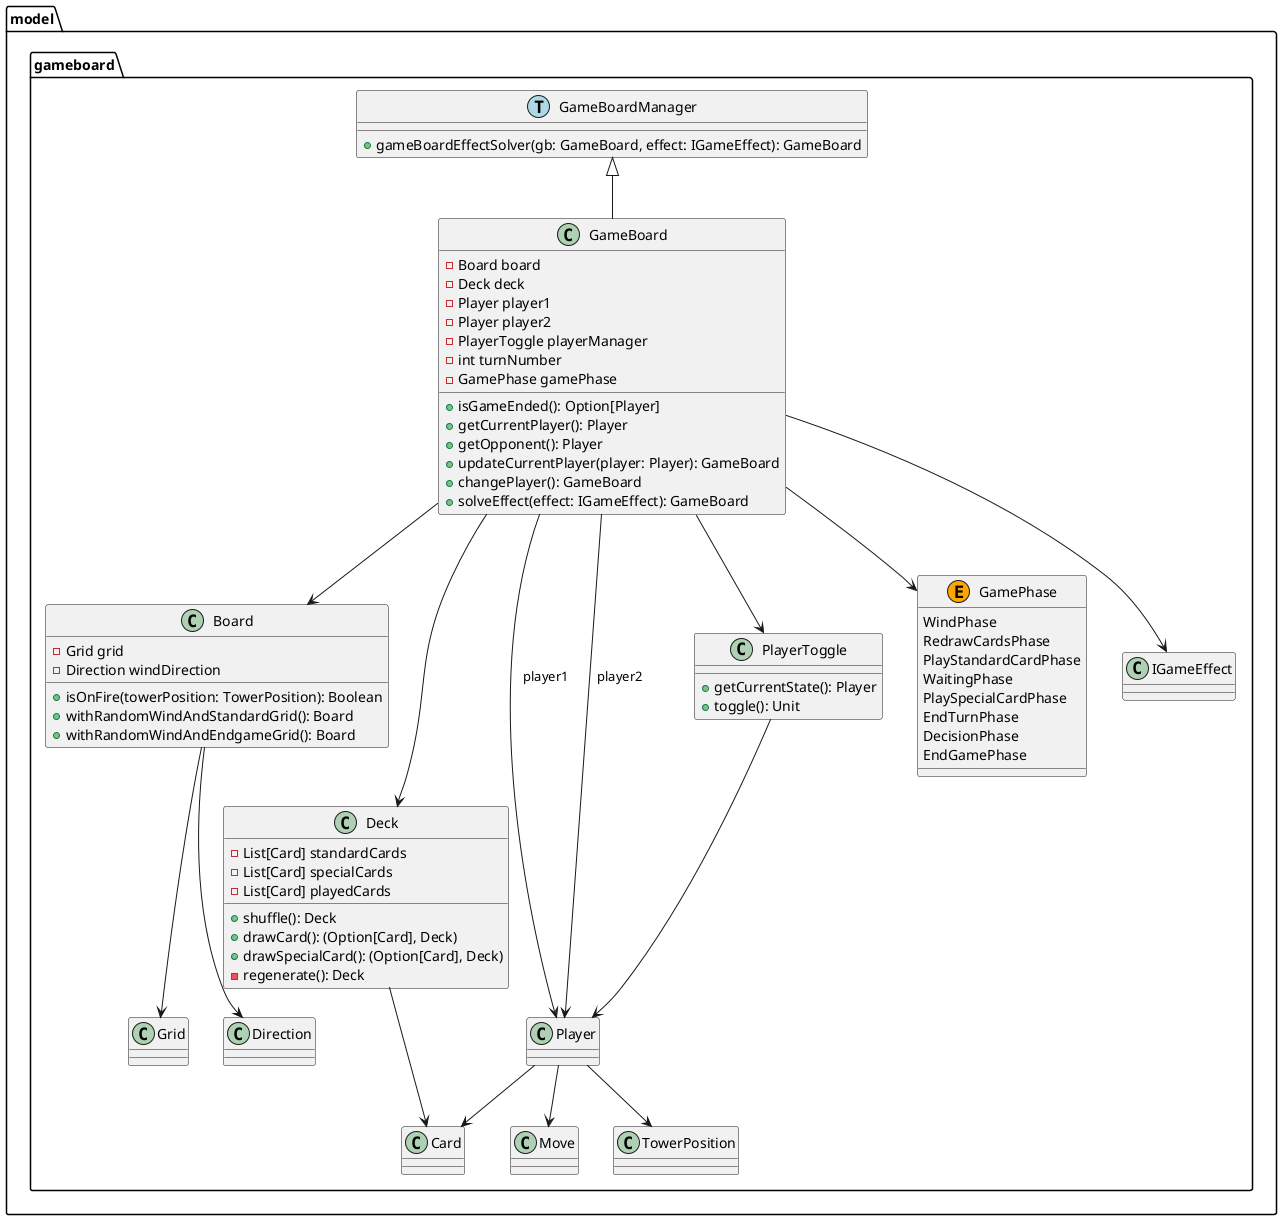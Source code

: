 @startuml

package model.gameboard {
  class GameBoard {
    - Board board
    - Deck deck
    - Player player1
    - Player player2
    - PlayerToggle playerManager
    - int turnNumber
    - GamePhase gamePhase
    + isGameEnded(): Option[Player]
    + getCurrentPlayer(): Player
    + getOpponent(): Player
    + updateCurrentPlayer(player: Player): GameBoard
    + changePlayer(): GameBoard
    + solveEffect(effect: IGameEffect): GameBoard
  }

  class Board {
    - Grid grid
    - Direction windDirection
    + isOnFire(towerPosition: TowerPosition): Boolean
    + withRandomWindAndStandardGrid(): Board
    + withRandomWindAndEndgameGrid(): Board
  }

  class Deck {
    - List[Card] standardCards
    - List[Card] specialCards
    - List[Card] playedCards
    + shuffle(): Deck
    + drawCard(): (Option[Card], Deck)
    + drawSpecialCard(): (Option[Card], Deck)
    - regenerate(): Deck
  }

  class Player {
  }

  class PlayerToggle {
    + getCurrentState(): Player
    + toggle(): Unit
  }

  enum GamePhase << (E, orange) >> {
    WindPhase
    RedrawCardsPhase
    PlayStandardCardPhase
    WaitingPhase
    PlaySpecialCardPhase
    EndTurnPhase
    DecisionPhase
    EndGamePhase
  }

  class IGameEffect
  class Card
  class Move
  class TowerPosition
  class Grid
  class Direction
  class GameBoardManager << (T, lightblue) >> {
    + gameBoardEffectSolver(gb: GameBoard, effect: IGameEffect): GameBoard
  }
}

GameBoard --> Board
GameBoard --> Deck
GameBoard --> Player : player1
GameBoard --> Player : player2
GameBoard --> PlayerToggle
GameBoard --> GamePhase
GameBoard --> IGameEffect
Board --> Grid
Board --> Direction
Deck --> Card
Player --> Move
Player --> Card
Player --> TowerPosition
PlayerToggle --> Player
GameBoard -up-|> GameBoardManager

@enduml